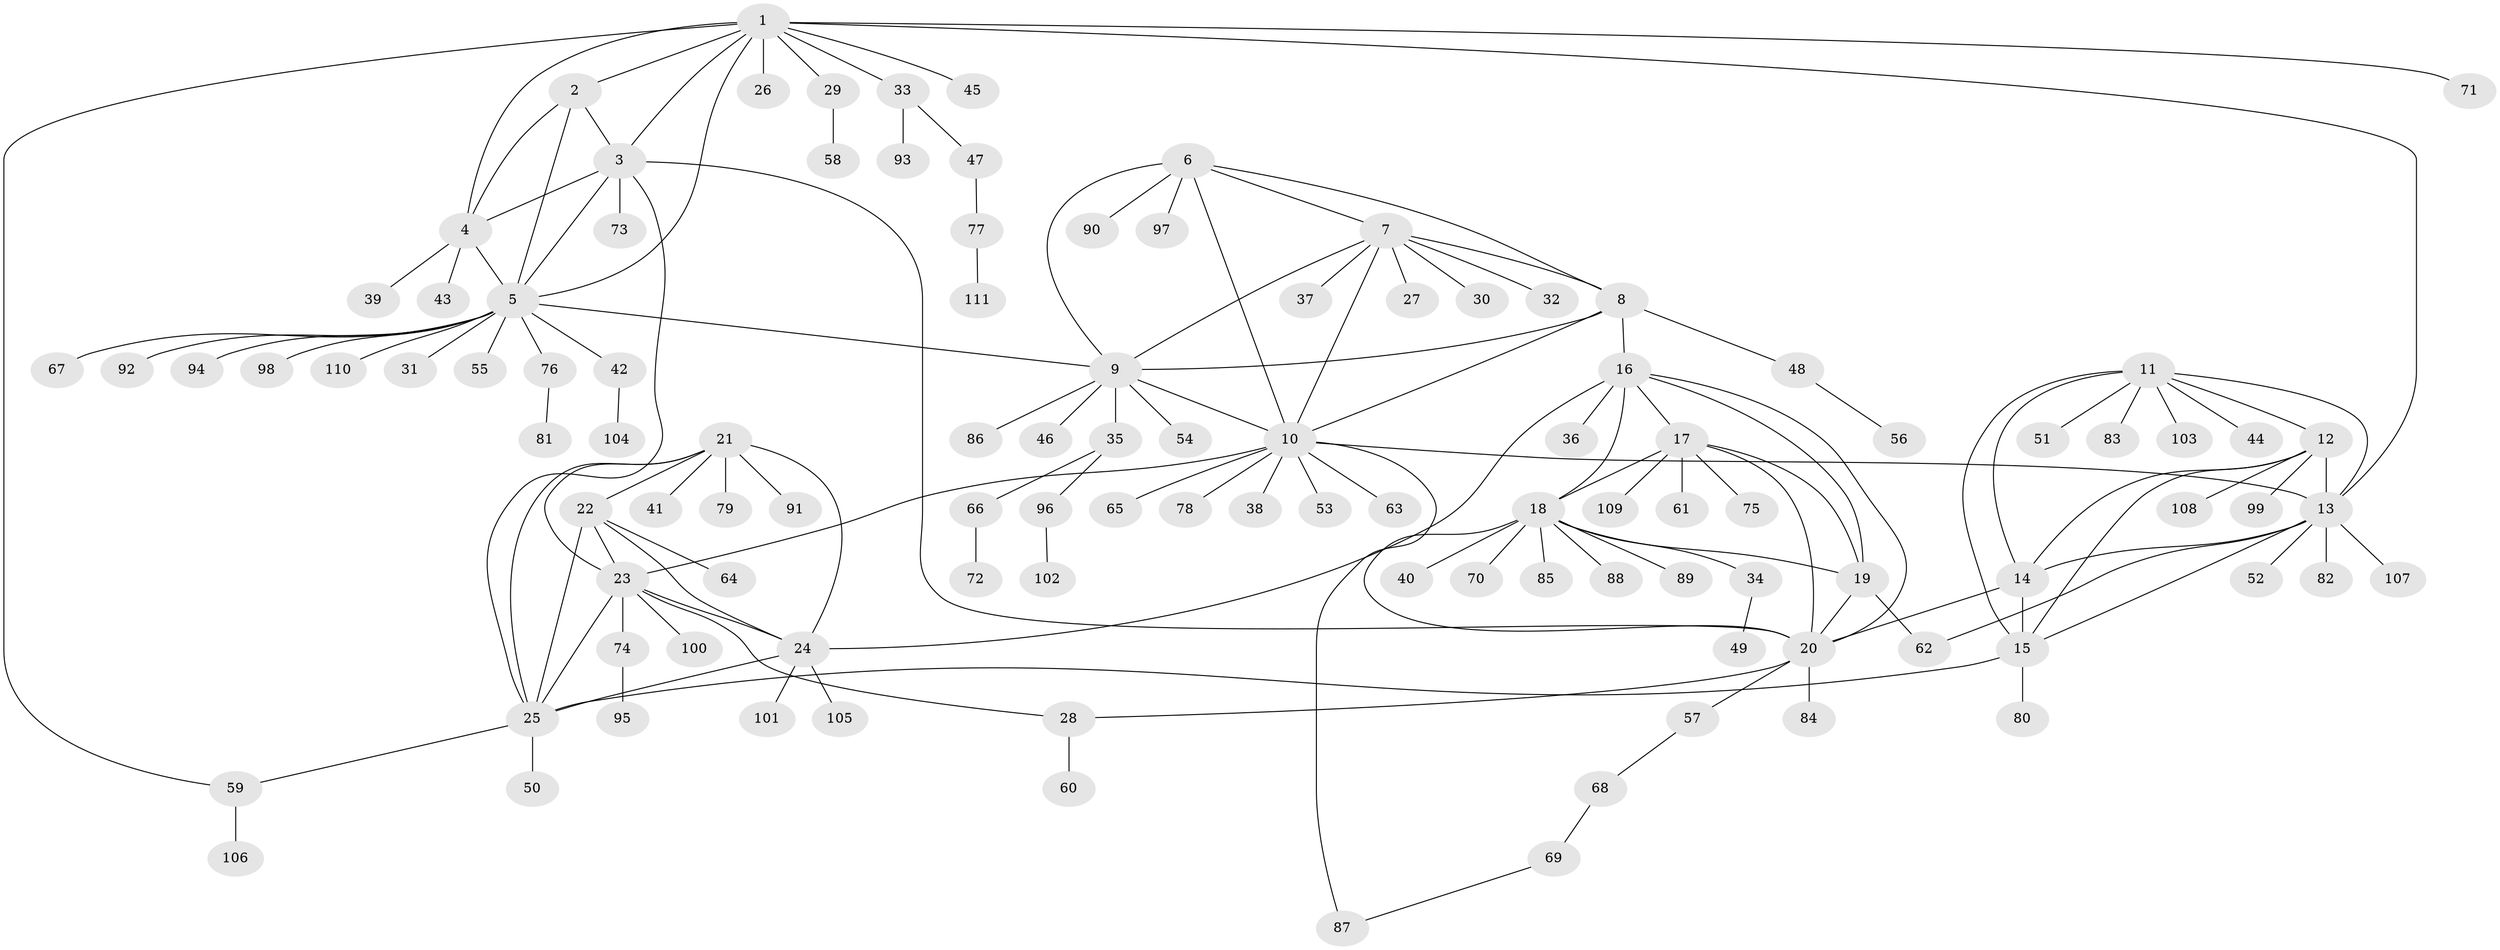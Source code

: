 // coarse degree distribution, {9: 0.045454545454545456, 2: 0.11363636363636363, 13: 0.022727272727272728, 5: 0.045454545454545456, 8: 0.06818181818181818, 3: 0.06818181818181818, 7: 0.022727272727272728, 1: 0.6136363636363636}
// Generated by graph-tools (version 1.1) at 2025/19/03/04/25 18:19:39]
// undirected, 111 vertices, 150 edges
graph export_dot {
graph [start="1"]
  node [color=gray90,style=filled];
  1;
  2;
  3;
  4;
  5;
  6;
  7;
  8;
  9;
  10;
  11;
  12;
  13;
  14;
  15;
  16;
  17;
  18;
  19;
  20;
  21;
  22;
  23;
  24;
  25;
  26;
  27;
  28;
  29;
  30;
  31;
  32;
  33;
  34;
  35;
  36;
  37;
  38;
  39;
  40;
  41;
  42;
  43;
  44;
  45;
  46;
  47;
  48;
  49;
  50;
  51;
  52;
  53;
  54;
  55;
  56;
  57;
  58;
  59;
  60;
  61;
  62;
  63;
  64;
  65;
  66;
  67;
  68;
  69;
  70;
  71;
  72;
  73;
  74;
  75;
  76;
  77;
  78;
  79;
  80;
  81;
  82;
  83;
  84;
  85;
  86;
  87;
  88;
  89;
  90;
  91;
  92;
  93;
  94;
  95;
  96;
  97;
  98;
  99;
  100;
  101;
  102;
  103;
  104;
  105;
  106;
  107;
  108;
  109;
  110;
  111;
  1 -- 2;
  1 -- 3;
  1 -- 4;
  1 -- 5;
  1 -- 13;
  1 -- 26;
  1 -- 29;
  1 -- 33;
  1 -- 45;
  1 -- 59;
  1 -- 71;
  2 -- 3;
  2 -- 4;
  2 -- 5;
  3 -- 4;
  3 -- 5;
  3 -- 20;
  3 -- 25;
  3 -- 73;
  4 -- 5;
  4 -- 39;
  4 -- 43;
  5 -- 9;
  5 -- 31;
  5 -- 42;
  5 -- 55;
  5 -- 67;
  5 -- 76;
  5 -- 92;
  5 -- 94;
  5 -- 98;
  5 -- 110;
  6 -- 7;
  6 -- 8;
  6 -- 9;
  6 -- 10;
  6 -- 90;
  6 -- 97;
  7 -- 8;
  7 -- 9;
  7 -- 10;
  7 -- 27;
  7 -- 30;
  7 -- 32;
  7 -- 37;
  8 -- 9;
  8 -- 10;
  8 -- 16;
  8 -- 48;
  9 -- 10;
  9 -- 35;
  9 -- 46;
  9 -- 54;
  9 -- 86;
  10 -- 13;
  10 -- 23;
  10 -- 38;
  10 -- 53;
  10 -- 63;
  10 -- 65;
  10 -- 78;
  10 -- 87;
  11 -- 12;
  11 -- 13;
  11 -- 14;
  11 -- 15;
  11 -- 44;
  11 -- 51;
  11 -- 83;
  11 -- 103;
  12 -- 13;
  12 -- 14;
  12 -- 15;
  12 -- 99;
  12 -- 108;
  13 -- 14;
  13 -- 15;
  13 -- 52;
  13 -- 62;
  13 -- 82;
  13 -- 107;
  14 -- 15;
  14 -- 20;
  15 -- 25;
  15 -- 80;
  16 -- 17;
  16 -- 18;
  16 -- 19;
  16 -- 20;
  16 -- 24;
  16 -- 36;
  17 -- 18;
  17 -- 19;
  17 -- 20;
  17 -- 61;
  17 -- 75;
  17 -- 109;
  18 -- 19;
  18 -- 20;
  18 -- 34;
  18 -- 40;
  18 -- 70;
  18 -- 85;
  18 -- 88;
  18 -- 89;
  19 -- 20;
  19 -- 62;
  20 -- 28;
  20 -- 57;
  20 -- 84;
  21 -- 22;
  21 -- 23;
  21 -- 24;
  21 -- 25;
  21 -- 41;
  21 -- 79;
  21 -- 91;
  22 -- 23;
  22 -- 24;
  22 -- 25;
  22 -- 64;
  23 -- 24;
  23 -- 25;
  23 -- 28;
  23 -- 74;
  23 -- 100;
  24 -- 25;
  24 -- 101;
  24 -- 105;
  25 -- 50;
  25 -- 59;
  28 -- 60;
  29 -- 58;
  33 -- 47;
  33 -- 93;
  34 -- 49;
  35 -- 66;
  35 -- 96;
  42 -- 104;
  47 -- 77;
  48 -- 56;
  57 -- 68;
  59 -- 106;
  66 -- 72;
  68 -- 69;
  69 -- 87;
  74 -- 95;
  76 -- 81;
  77 -- 111;
  96 -- 102;
}
